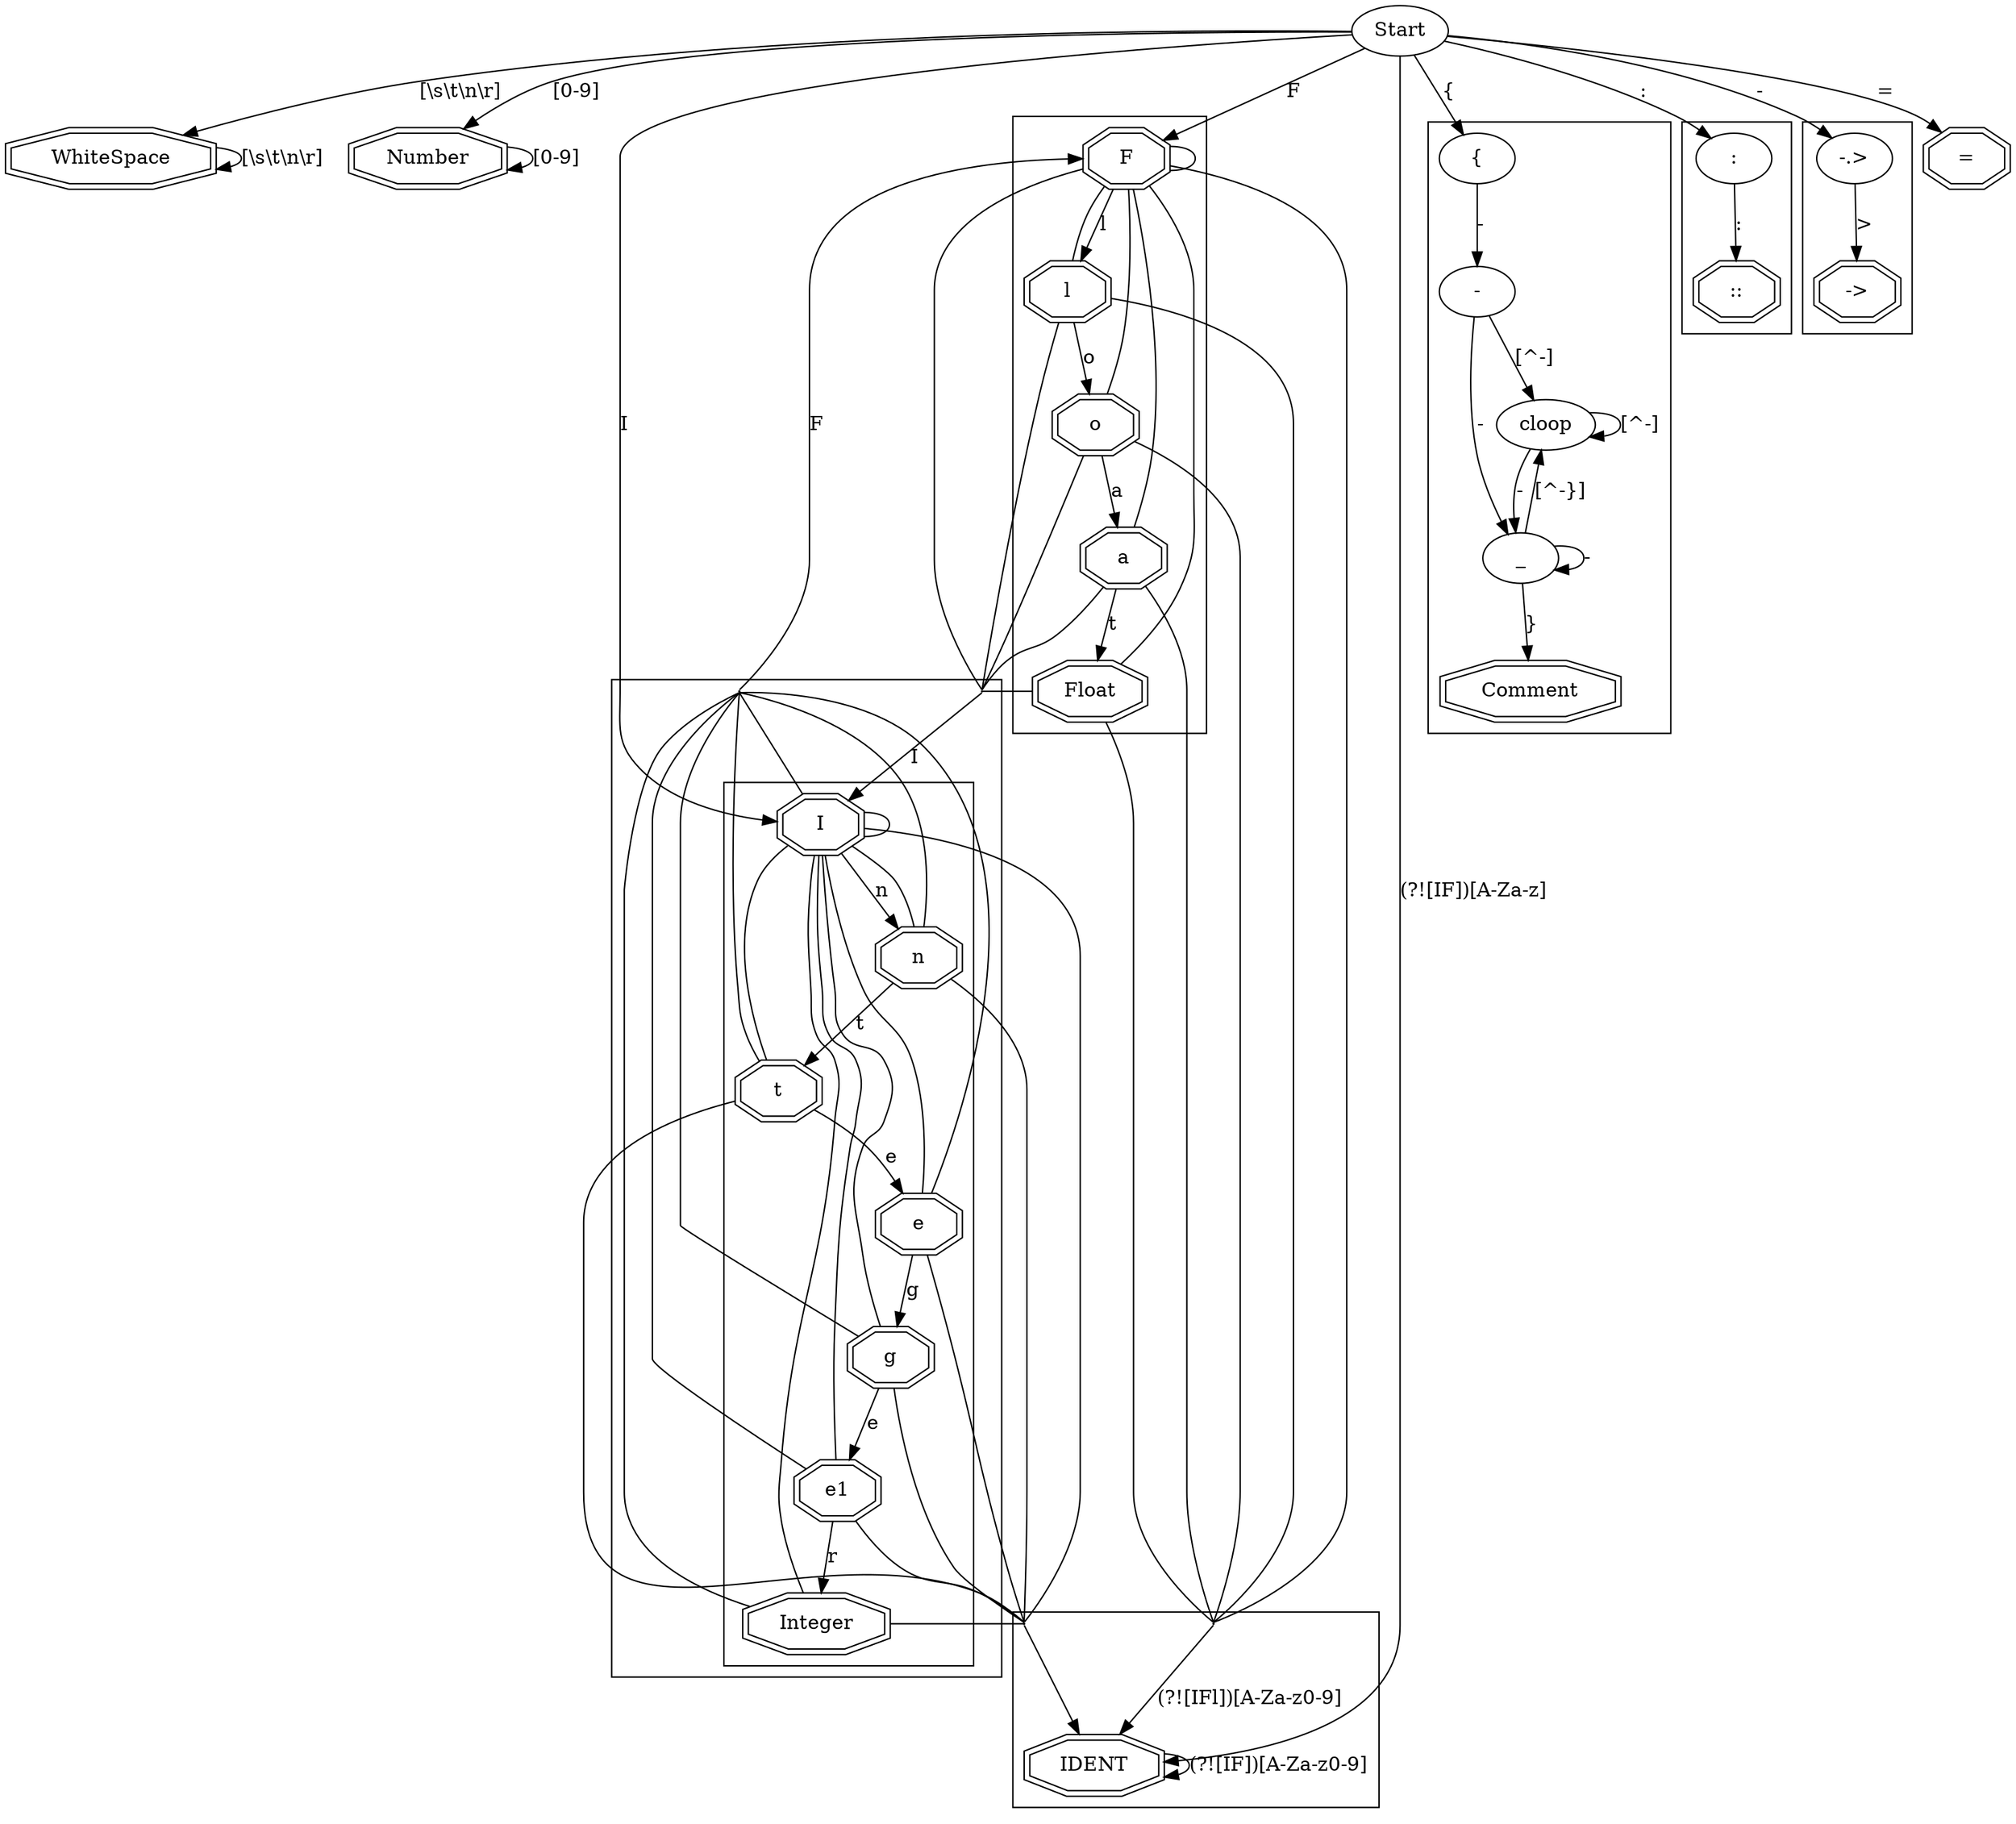 digraph G {
    
    "Start";
    "WhiteSpace" [shape="doubleoctagon"];
    "Number" [shape="doubleoctagon"];
    "IDENT" [shape="doubleoctagon"];
    "I" [shape="doubleoctagon"];
    "F" [shape="doubleoctagon"];
    "n" [shape="doubleoctagon"];
    "l" [shape="doubleoctagon"];
    "t" [shape="doubleoctagon"];
    
    "e" [shape="doubleoctagon"];
    "g" [shape="doubleoctagon"];
    "e1" [shape="doubleoctagon"];
    "Integer" [shape="doubleoctagon"];
    
    
    "o" [shape="doubleoctagon"];
    "a" [shape="doubleoctagon"];
    "Float" [shape="doubleoctagon"];
    "{";
    "-";
    "cloop";
    "_";
    "Comment" [shape="doubleoctagon"];
    ":";
    "::" [shape="doubleoctagon"];
    "-.>";
    "->" [shape="doubleoctagon"];
    "=" [shape="doubleoctagon"];
    "Start" -> "WhiteSpace" [label="[\\s\\t\\n\\r]"];
    "Start" -> "I" [label="I"];
    "Start" -> "F" [label="F"];
    
    "Start" -> "=" [label="="];
    "Start" -> "{" [label="{"];
    "Start" -> "IDENT" [label="(?![IF])[A-Za-z]"];
    "Start" -> "Number" [label="[0-9]"];
    "Start" -> "-.>" [label="-"];
    "WhiteSpace" -> "WhiteSpace" [label="[\\s\\t\\n\\r]"];
    "Number" -> "Number" [label="[0-9]"];
    "IDENT" -> "IDENT" [label="(?![IF])[A-Za-z0-9]"];
  
    
    
    
    
   
    
    subgraph cluster2{
    "{" -> "-" [label="-"];
    "-" -> "_" [label="-"];
    "-" -> "cloop" [label="[^-]"];
    "cloop" -> "_" [label="-"];
    "cloop" -> "cloop" [label="[^-]"];
    "_" -> "cloop" [label="[^-}]"];
    "_" -> "_" [label="-"];
    "_" -> "Comment" [label="}"];
    }
    "Start" -> ":" [label=":"];
    subgraph cluster0{
    ":" -> "::" [label=":"];
    }
    subgraph cluster1{
    "-.>" -> "->" [label=">"];
    }

   
  
    
    subgraph clusterIdent{
    "IDENT__" [shape=point, width=0.01, height=0.01]
    "IDENT__" -> "IDENT" [label="(?![IFl])[A-Za-z0-9]"];
    
    "IDENT_" -> "IDENT" ;
    }
    subgraph clusterInt{
    subgraph cluster31{
    "I" -> "n" [label="n"];
    "n" -> "t" [label="t"];
    "t" -> "e" [label="e"];
    "e" -> "g" [label="g"];
    "g" -> "e1" [label="e"];
    "e1" -> "Integer" [label="r"];
    }
    subgraph ads{
    "IDENT1__" [shape=point, width=0.01, height=0.01]
    "IDENT2_" [shape=point, width=0.01, height=0.01]
    }
    subgraph ads{
    "IDENT1__" -> "I" [label= "I"]   
    "IDENT_" [shape=point, width=0.01, height=0.01]    
    "I" -> "IDENT_" [ arrowhead="none"];
    "t" -> "IDENT_" [ arrowhead="none"];
    "g" -> "IDENT_" [ arrowhead="none"];
    "e1" -> "IDENT_" [ arrowhead="none"];
    "n" -> "IDENT_" [ arrowhead="none"];
    "e" -> "IDENT_" [ arrowhead="none"];
    "Integer" -> "IDENT_" [ arrowhead="none"];
    
    }
    "I" -> "I" [ arrowhead="none"];
    "t" -> "I" [ arrowhead="none"];
    "g" -> "I" [ arrowhead="none"];
    "e1" -> "I" [ arrowhead="none"];
    "n" -> "I" [ arrowhead="none"];
    "e" -> "I" [ arrowhead="none"];
    "Integer" -> "I" [ arrowhead="none"];
    
    
     "IDENT2_" -> "I"  [ arrowhead="none"];
    "IDENT2_" -> "t" [ arrowhead="none"];
    "IDENT2_" -> "g" [ arrowhead="none"];
    "IDENT2_" -> "e1" [ arrowhead="none"];
    "IDENT2_" -> "n" [ arrowhead="none"];
    "IDENT2_" -> "e" [ arrowhead="none"];   
    "IDENT2_" -> "Integer" [ arrowhead="none"];
    }
    subgraph clusterFLoat{
        "IDENT2_" -> "F" [label= "F"]
        "F" -> "l" [label="l"];
        "l" -> "o" [label="o"];
        "o" -> "a" [label="a"];
        "a" -> "Float" [label="t"];
       
        "F" -> "IDENT__" [arrowhead="none"];
        
        
        "l" -> "IDENT__" [arrowhead="none"];
        
        "o" -> "IDENT__" [arrowhead="none"];
       
        "a" -> "IDENT__" [arrowhead="none"];
        "Float" -> "IDENT__" [arrowhead="none"];
       
        "F" -> "IDENT1__" [arrowhead="none"];
        
        
        "l" -> "IDENT1__" [arrowhead="none"];
        
        "o" -> "IDENT1__" [arrowhead="none"];
       
        "a" -> "IDENT1__" [arrowhead="none"];
        "Float" -> "IDENT1__" [arrowhead="none"];
        
        "F" -> "F" [arrowhead="none"];
        
        
        "l" -> "F" [arrowhead="none"];
        
        "o" -> "F" [arrowhead="none"];
       
        "a" -> "F" [arrowhead="none"];
        "Float" -> "F" [arrowhead="none"];
    }
 
  
    
        
    
        
    
        

    
}